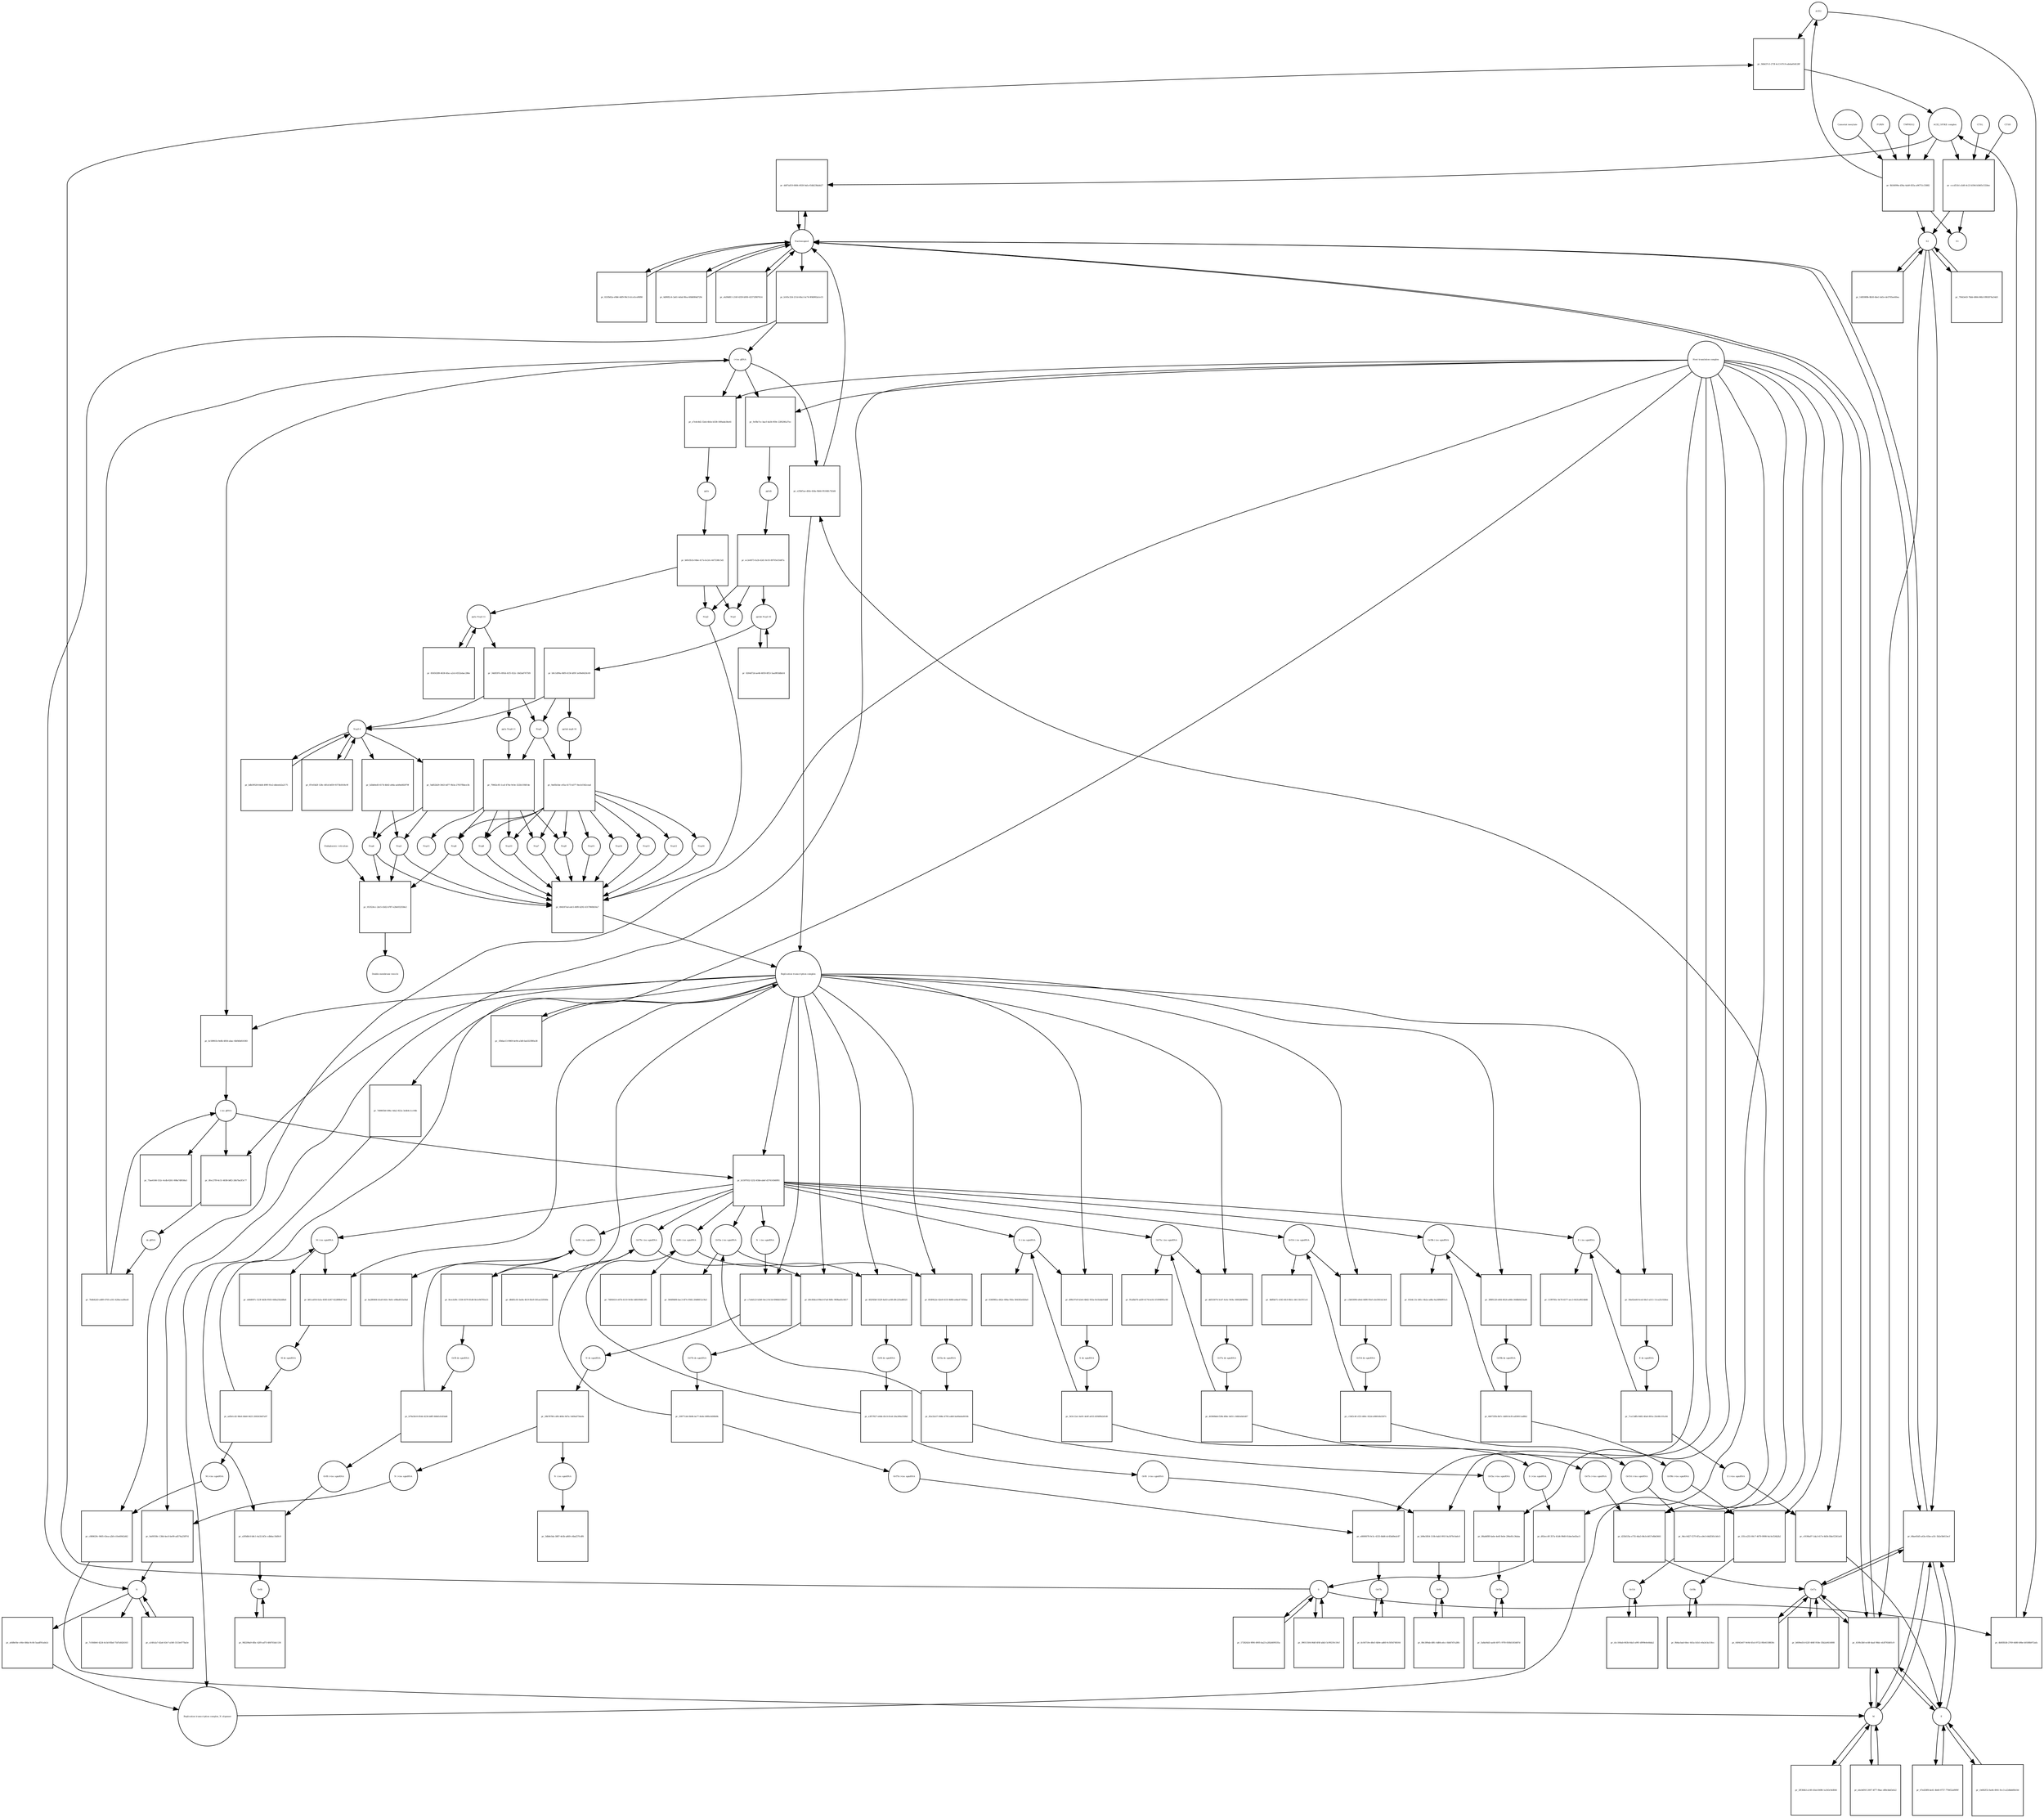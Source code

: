 strict digraph  {
ACE2 [annotation="", bipartite=0, cls=macromolecule, fontsize=4, label=ACE2, shape=circle];
"pr_56b637c5-273f-4c13-87c9-adeba65d128f" [annotation="", bipartite=1, cls=process, fontsize=4, label="pr_56b637c5-273f-4c13-87c9-adeba65d128f", shape=square];
"ACE2_SPIKE complex" [annotation="", bipartite=0, cls=complex, fontsize=4, label="ACE2_SPIKE complex", shape=circle];
S [annotation=urn_miriam_uniprot_P0DTC2, bipartite=0, cls=macromolecule, fontsize=4, label=S, shape=circle];
Nucleocapsid [annotation="urn_miriam_obo.go_GO%3A0019013", bipartite=0, cls=complex, fontsize=4, label=Nucleocapsid, shape=circle];
"pr_dd07a819-6684-4928-9afa-45db238abb27" [annotation="", bipartite=1, cls=process, fontsize=4, label="pr_dd07a819-6684-4928-9afa-45db238abb27", shape=square];
"pr_cccd51b1-a5d0-4c23-b59d-b5d65c5326ec" [annotation="", bipartite=1, cls=process, fontsize=4, label="pr_cccd51b1-a5d0-4c23-b59d-b5d65c5326ec", shape=square];
S2 [annotation=urn_miriam_interpro_IPR002552, bipartite=0, cls=macromolecule, fontsize=4, label=S2, shape=circle];
CTSB [annotation="", bipartite=0, cls=macromolecule, fontsize=4, label=CTSB, shape=circle];
CTSL [annotation="", bipartite=0, cls=macromolecule, fontsize=4, label=CTSL, shape=circle];
S1 [annotation=urn_miriam_interpro_IPR002551, bipartite=0, cls=macromolecule, fontsize=4, label=S1, shape=circle];
"pr_4b85fb3b-2769-4480-b9be-b0188b972afa" [annotation="", bipartite=1, cls=process, fontsize=4, label="pr_4b85fb3b-2769-4480-b9be-b0188b972afa", shape=square];
"pr_419fe3b0-ec68-4aaf-98dc-eb3f765d01c9" [annotation="", bipartite=1, cls=process, fontsize=4, label="pr_419fe3b0-ec68-4aaf-98dc-eb3f765d01c9", shape=square];
E [annotation=urn_miriam_uniprot_P0DTC4, bipartite=0, cls=macromolecule, fontsize=4, label=E, shape=circle];
M [annotation=urn_miriam_uniprot_P0DTC5, bipartite=0, cls=macromolecule, fontsize=4, label=M, shape=circle];
Orf7a [annotation=urn_miriam_uniprot_P0DTC7, bipartite=0, cls=macromolecule, fontsize=4, label=Orf7a, shape=circle];
"pr_b165c324-211d-40a1-bc74-9f46902a1e15" [annotation="", bipartite=1, cls=process, fontsize=4, label="pr_b165c324-211d-40a1-bc74-9f46902a1e15", shape=square];
"(+)ss gRNA" [annotation=urn_miriam_refseq_NC_045512, bipartite=0, cls="nucleic acid feature", fontsize=4, label="(+)ss gRNA", shape=circle];
N [annotation=urn_miriam_uniprot_P0DTC9, bipartite=0, cls="macromolecule multimer", fontsize=4, label=N, shape=circle];
"pr_021fb02a-e9b6-44f9-90c5-b1ce5cef6f80" [annotation="", bipartite=1, cls=process, fontsize=4, label="pr_021fb02a-e9b6-44f9-90c5-b1ce5cef6f80", shape=square];
"pr_6d90f2c4-3a61-4ebd-9fea-60b8084d729c" [annotation="", bipartite=1, cls=process, fontsize=4, label="pr_6d90f2c4-3a61-4ebd-9fea-60b8084d729c", shape=square];
"pr_7cf448e6-4224-4c5d-85bd-75d7afd24163" [annotation="", bipartite=1, cls=process, fontsize=4, label="pr_7cf448e6-4224-4c5d-85bd-75d7afd24163", shape=square];
"pr_a14fe2a7-d2a6-43e7-a540-3133e077ba5e" [annotation="", bipartite=1, cls=process, fontsize=4, label="pr_a14fe2a7-d2a6-43e7-a540-3133e077ba5e", shape=square];
"N (+)ss sgmRNA" [annotation=urn_miriam_ncbigene_43740575, bipartite=0, cls="nucleic acid feature", fontsize=4, label="N (+)ss sgmRNA", shape=circle];
"pr_0a09358c-138d-4ec0-be99-ad574a25f97d" [annotation="", bipartite=1, cls=process, fontsize=4, label="pr_0a09358c-138d-4ec0-be99-ad574a25f97d", shape=square];
"Host translation complex" [annotation="urn_miriam_obo.go_GO%3A0070992", bipartite=0, cls=complex, fontsize=4, label="Host translation complex", shape=circle];
"pr_eb39d811-216f-4359-b950-43371f807614" [annotation="", bipartite=1, cls=process, fontsize=4, label="pr_eb39d811-216f-4359-b950-43371f807614", shape=square];
"pr_8b54099e-d36a-4ab9-835a-a96751c33882" [annotation="", bipartite=1, cls=process, fontsize=4, label="pr_8b54099e-d36a-4ab9-835a-a96751c33882", shape=square];
FURIN [annotation="", bipartite=0, cls=macromolecule, fontsize=4, label=FURIN, shape=circle];
TMPRSS2 [annotation="", bipartite=0, cls=macromolecule, fontsize=4, label=TMPRSS2, shape=circle];
"Camostat mesylate" [annotation="urn_miriam_pubchem.compound_2536", bipartite=0, cls="simple chemical", fontsize=4, label="Camostat mesylate", shape=circle];
"pr_7f443e63-7bbb-4864-86b3-f892874a54d3" [annotation="", bipartite=1, cls=process, fontsize=4, label="pr_7f443e63-7bbb-4864-86b3-f892874a54d3", shape=square];
"Replication transcription complex_N oligomer" [annotation="", bipartite=0, cls=complex, fontsize=4, label="Replication transcription complex_N oligomer", shape=circle];
"pr_e25bf1ae-dfeb-43da-9b64-95166fc7b3d4" [annotation="", bipartite=1, cls=process, fontsize=4, label="pr_e25bf1ae-dfeb-43da-9b64-95166fc7b3d4", shape=square];
"Replication transcription complex" [annotation="", bipartite=0, cls=complex, fontsize=4, label="Replication transcription complex", shape=circle];
"pr_68ae65d5-a43a-41be-a1fc-3b2e5b613ecf" [annotation="", bipartite=1, cls=process, fontsize=4, label="pr_68ae65d5-a43a-41be-a1fc-3b2e5b613ecf", shape=square];
"pr_1485989b-8b50-4be1-bd1e-de5705ee60ea" [annotation="", bipartite=1, cls=process, fontsize=4, label="pr_1485989b-8b50-4be1-bd1e-de5705ee60ea", shape=square];
"pp1a Nsp3-11" [annotation=urn_miriam_uniprot_P0DTC1, bipartite=0, cls=macromolecule, fontsize=4, label="pp1a Nsp3-11", shape=circle];
"pr_34d9397e-895d-41f5-922c-18d3a87675f8" [annotation="", bipartite=1, cls=process, fontsize=4, label="pr_34d9397e-895d-41f5-922c-18d3a87675f8", shape=square];
"pp1a Nsp6-11" [annotation=urn_miriam_uniprot_P0DTC1, bipartite=0, cls=macromolecule, fontsize=4, label="pp1a Nsp6-11", shape=circle];
"Nsp3-4" [annotation="urn_miriam_ncbiprotein_YP_009725299|urn_miriam_ncbiprotein_YP_009725300", bipartite=0, cls=macromolecule, fontsize=4, label="Nsp3-4", shape=circle];
Nsp5 [annotation=urn_miriam_ncbiprotein_YP_009725301, bipartite=0, cls="macromolecule multimer", fontsize=4, label=Nsp5, shape=circle];
"Endoplasmic reticulum" [annotation="urn_miriam_obo.go_GO%3A0005783", bipartite=0, cls=complex, fontsize=4, label="Endoplasmic reticulum", shape=circle];
"pr_053524cc-2dc5-43d2-b787-e28e932558e2" [annotation="", bipartite=1, cls=process, fontsize=4, label="pr_053524cc-2dc5-43d2-b787-e28e932558e2", shape=square];
"Double-membrane vesicle" [annotation="urn_miriam_obo.go_GO%3A0039718", bipartite=0, cls=complex, fontsize=4, label="Double-membrane vesicle", shape=circle];
Nsp4 [annotation=urn_miriam_ncbiprotein_YP_009725300, bipartite=0, cls=macromolecule, fontsize=4, label=Nsp4, shape=circle];
Nsp3 [annotation=urn_miriam_ncbiprotein_YP_009725299, bipartite=0, cls=macromolecule, fontsize=4, label=Nsp3, shape=circle];
Nsp6 [annotation=urn_miriam_ncbiprotein_YP_009725302, bipartite=0, cls=macromolecule, fontsize=4, label=Nsp6, shape=circle];
"pr_85650289-4638-4fac-a2cd-4552ebac286e" [annotation="", bipartite=1, cls=process, fontsize=4, label="pr_85650289-4638-4fac-a2cd-4552ebac286e", shape=square];
"pr_bdb39528-64d4-499f-91e2-ddeeeb2a2175" [annotation="", bipartite=1, cls=process, fontsize=4, label="pr_bdb39528-64d4-499f-91e2-ddeeeb2a2175", shape=square];
"pp1ab Nsp3-16" [annotation=urn_miriam_uniprot_P0DTD1, bipartite=0, cls=macromolecule, fontsize=4, label="pp1ab Nsp3-16", shape=circle];
"pr_0264d72d-ae46-4059-8f53-5aa9f03dbb14" [annotation="", bipartite=1, cls=process, fontsize=4, label="pr_0264d72d-ae46-4059-8f53-5aa9f03dbb14", shape=square];
"pr_b9c1d99a-06f9-4156-bf9f-1e09e8420c49" [annotation="", bipartite=1, cls=process, fontsize=4, label="pr_b9c1d99a-06f9-4156-bf9f-1e09e8420c49", shape=square];
"pp1ab nsp6-16" [annotation=urn_miriam_uniprot_P0DTD1, bipartite=0, cls=macromolecule, fontsize=4, label="pp1ab nsp6-16", shape=circle];
"pr_2ff3fdb3-a149-43ed-8498-1a343c9e8fd4" [annotation="", bipartite=1, cls=process, fontsize=4, label="pr_2ff3fdb3-a149-43ed-8498-1a343c9e8fd4", shape=square];
"pr_47ed28f8-be41-4b40-9757-778452a89f0f" [annotation="", bipartite=1, cls=process, fontsize=4, label="pr_47ed28f8-be41-4b40-9757-778452a89f0f", shape=square];
"pr_99011504-06df-4f4f-abb3-5c99219c19cf" [annotation="", bipartite=1, cls=process, fontsize=4, label="pr_99011504-06df-4f4f-abb3-5c99219c19cf", shape=square];
"pr_ebcb691f-2007-4f77-9bac-d08cbbd3efa2" [annotation="", bipartite=1, cls=process, fontsize=4, label="pr_ebcb691f-2007-4f77-9bac-d08cbbd3efa2", shape=square];
"pr_cb082f32-6a44-4941-9cc3-a22dbdd0b10d" [annotation="", bipartite=1, cls=process, fontsize=4, label="pr_cb082f32-6a44-4941-9cc3-a22dbdd0b10d", shape=square];
"pr_17282424-9f06-4905-ba23-a282d499335a" [annotation="", bipartite=1, cls=process, fontsize=4, label="pr_17282424-9f06-4905-ba23-a282d499335a", shape=square];
"pr_64943e07-9e9d-45cd-9722-f6fe6158830c" [annotation="", bipartite=1, cls=process, fontsize=4, label="pr_64943e07-9e9d-45cd-9722-f6fe6158830c", shape=square];
Orf6 [annotation=urn_miriam_uniprot_P0DTC6, bipartite=0, cls=macromolecule, fontsize=4, label=Orf6, shape=circle];
"pr_88c389ab-d0fc-4d84-a6cc-fdd47d7a28fc" [annotation="", bipartite=1, cls=process, fontsize=4, label="pr_88c389ab-d0fc-4d84-a6cc-fdd47d7a28fc", shape=square];
Orf3a [annotation=urn_miriam_uniprot_P0DTC3, bipartite=0, cls=macromolecule, fontsize=4, label=Orf3a, shape=circle];
"pr_5a8a04d3-aa44-4971-97f0-050b5183d67d" [annotation="", bipartite=1, cls=process, fontsize=4, label="pr_5a8a04d3-aa44-4971-97f0-050b5183d67d", shape=square];
Orf8 [annotation=urn_miriam_uniprot_P0DTC8, bipartite=0, cls=macromolecule, fontsize=4, label=Orf8, shape=circle];
"pr_982206a9-4fbc-42f0-ad75-484703afc136" [annotation="", bipartite=1, cls=process, fontsize=4, label="pr_982206a9-4fbc-42f0-ad75-484703afc136", shape=square];
Orf9b [annotation=urn_miriam_uniprot_P0DTD2, bipartite=0, cls=macromolecule, fontsize=4, label=Orf9b, shape=circle];
"pr_9b6acbad-64ec-441a-b1b1-e0a3e3a118cc" [annotation="", bipartite=1, cls=process, fontsize=4, label="pr_9b6acbad-64ec-441a-b1b1-e0a3e3a118cc", shape=square];
Orf14 [annotation=urn_miriam_uniprot_P0DTD3, bipartite=0, cls=macromolecule, fontsize=4, label=Orf14, shape=circle];
"pr_dcc166ab-663b-44a5-a991-d999e4e44da2" [annotation="", bipartite=1, cls=process, fontsize=4, label="pr_dcc166ab-663b-44a5-a991-d999e4e44da2", shape=square];
Orf7b [annotation=urn_miriam_uniprot_P0DTD8, bipartite=0, cls=macromolecule, fontsize=4, label=Orf7b, shape=circle];
"pr_6c04719e-d6e5-4b9e-ad60-9c5054748164" [annotation="", bipartite=1, cls=process, fontsize=4, label="pr_6c04719e-d6e5-4b9e-ad60-9c5054748164", shape=square];
"pr_b609ed14-623f-466f-918e-35b2a0414008" [annotation="", bipartite=1, cls=process, fontsize=4, label="pr_b609ed14-623f-466f-918e-35b2a0414008", shape=square];
"M (+)ss sgmRNA" [annotation="", bipartite=0, cls="nucleic acid feature", fontsize=4, label="M (+)ss sgmRNA", shape=circle];
"pr_c880629c-9605-43ea-a2bf-e10e4f462d42" [annotation="", bipartite=1, cls=process, fontsize=4, label="pr_c880629c-9605-43ea-a2bf-e10e4f462d42", shape=square];
"E (+)ss sgmRNA" [annotation="", bipartite=0, cls="nucleic acid feature", fontsize=4, label="E (+)ss sgmRNA", shape=circle];
"pr_c9190a97-1da3-417e-8d54-fbbcf2361a01" [annotation="", bipartite=1, cls=process, fontsize=4, label="pr_c9190a97-1da3-417e-8d54-fbbcf2361a01", shape=square];
"S (+)ss sgmRNA" [annotation="", bipartite=0, cls="nucleic acid feature", fontsize=4, label="S (+)ss sgmRNA", shape=circle];
"pr_d92ecc8f-357a-41d4-99d0-01dee5ed3ac5" [annotation="", bipartite=1, cls=process, fontsize=4, label="pr_d92ecc8f-357a-41d4-99d0-01dee5ed3ac5", shape=square];
"Orf7a (+)ss sgmRNA" [annotation="", bipartite=0, cls="nucleic acid feature", fontsize=4, label="Orf7a (+)ss sgmRNA", shape=circle];
"pr_d25b535a-e735-4da3-84cb-b817e8b63661" [annotation="", bipartite=1, cls=process, fontsize=4, label="pr_d25b535a-e735-4da3-84cb-b817e8b63661", shape=square];
"Orf6  (+)ss sgmRNA" [annotation="", bipartite=0, cls="nucleic acid feature", fontsize=4, label="Orf6  (+)ss sgmRNA", shape=circle];
"pr_b96e5854-110b-4ab5-991f-0a3470c0a6c0" [annotation="", bipartite=1, cls=process, fontsize=4, label="pr_b96e5854-110b-4ab5-991f-0a3470c0a6c0", shape=square];
"Orf3a (+)ss sgmRNA" [annotation="", bipartite=0, cls="nucleic acid feature", fontsize=4, label="Orf3a (+)ss sgmRNA", shape=circle];
"pr_88ab6f8f-6a6e-4e4f-9e0e-296e81c36aba" [annotation="", bipartite=1, cls=process, fontsize=4, label="pr_88ab6f8f-6a6e-4e4f-9e0e-296e81c36aba", shape=square];
"Orf8 (+)ss sgmRNA" [annotation="", bipartite=0, cls="nucleic acid feature", fontsize=4, label="Orf8 (+)ss sgmRNA", shape=circle];
"pr_a5f0d8c0-b8c1-4a32-bf3c-cdb6ac18d9c9" [annotation="", bipartite=1, cls=process, fontsize=4, label="pr_a5f0d8c0-b8c1-4a32-bf3c-cdb6ac18d9c9", shape=square];
"Orf9b (+)ss sgmRNA" [annotation="", bipartite=0, cls="nucleic acid feature", fontsize=4, label="Orf9b (+)ss sgmRNA", shape=circle];
"pr_031ce255-00c7-4679-9998-9a14cf24b2b2" [annotation="", bipartite=1, cls=process, fontsize=4, label="pr_031ce255-00c7-4679-9998-9a14cf24b2b2", shape=square];
"Orf14 (+)ss sgmRNA" [annotation="", bipartite=0, cls="nucleic acid feature", fontsize=4, label="Orf14 (+)ss sgmRNA", shape=circle];
"pr_9dcc0d27-f27f-4f1a-a9e5-64d5581cb0c5" [annotation="", bipartite=1, cls=process, fontsize=4, label="pr_9dcc0d27-f27f-4f1a-a9e5-64d5581cb0c5", shape=square];
"Orf7b (+)ss sgmRNA" [annotation="", bipartite=0, cls="nucleic acid feature", fontsize=4, label="Orf7b (+)ss sgmRNA", shape=circle];
"pr_e8000078-9c5c-4333-8dd6-dc45bd9edc87" [annotation="", bipartite=1, cls=process, fontsize=4, label="pr_e8000078-9c5c-4333-8dd6-dc45bd9edc87", shape=square];
"(-)ss gRNA" [annotation=urn_miriam_refseq_NC_045512, bipartite=0, cls="nucleic acid feature", fontsize=4, label="(-)ss gRNA", shape=circle];
"pr_75ae6166-532c-4cdb-8261-008a7df658a5" [annotation="", bipartite=1, cls=process, fontsize=4, label="pr_75ae6166-532c-4cdb-8261-008a7df658a5", shape=square];
"pr_a0d8ef4e-c66e-48da-9c46-5aadf91ade2c" [annotation="", bipartite=1, cls=process, fontsize=4, label="pr_a0d8ef4e-c66e-48da-9c46-5aadf91ade2c", shape=square];
"pr_4c58961b-9e8b-4856-abac-6bf46b818383" [annotation="", bipartite=1, cls=process, fontsize=4, label="pr_4c58961b-9e8b-4856-abac-6bf46b818383", shape=square];
"M (-)ss sgmRNA" [annotation=urn_miriam_ncbigene_43740571, bipartite=0, cls="nucleic acid feature", fontsize=4, label="M (-)ss sgmRNA", shape=circle];
"pr_eb0d047c-523f-4d3b-9503-448a25b2d8a6" [annotation="", bipartite=1, cls=process, fontsize=4, label="pr_eb0d047c-523f-4d3b-9503-448a25b2d8a6", shape=square];
"E (-)ss sgmRNA" [annotation=urn_miriam_ncbigene_43740570, bipartite=0, cls="nucleic acid feature", fontsize=4, label="E (-)ss sgmRNA", shape=circle];
"pr_1199785c-0e78-4577-aec3-6431a9614b66" [annotation="", bipartite=1, cls=process, fontsize=4, label="pr_1199785c-0e78-4577-aec3-6431a9614b66", shape=square];
"S (-)ss sgmRNA" [annotation="", bipartite=0, cls="nucleic acid feature", fontsize=4, label="S (-)ss sgmRNA", shape=circle];
"pr_0349981a-d42e-494a-95fa-564363e820a0" [annotation="", bipartite=1, cls=process, fontsize=4, label="pr_0349981a-d42e-494a-95fa-564363e820a0", shape=square];
"Orf7a (-)ss sgmRNA" [annotation="", bipartite=0, cls="nucleic acid feature", fontsize=4, label="Orf7a (-)ss sgmRNA", shape=circle];
"pr_91afbb76-ad39-4174-bcfd-1f1094905c08" [annotation="", bipartite=1, cls=process, fontsize=4, label="pr_91afbb76-ad39-4174-bcfd-1f1094905c08", shape=square];
"Orf6 (-)ss sgmRNA" [annotation="", bipartite=0, cls="nucleic acid feature", fontsize=4, label="Orf6 (-)ss sgmRNA", shape=circle];
"pr_74f46414-e67b-4110-9c6b-5d8109d413f5" [annotation="", bipartite=1, cls=process, fontsize=4, label="pr_74f46414-e67b-4110-9c6b-5d8109d413f5", shape=square];
"Orf3a (-)ss sgmRNA" [annotation="", bipartite=0, cls="nucleic acid feature", fontsize=4, label="Orf3a (-)ss sgmRNA", shape=circle];
"pr_56489d06-bac3-4f7e-9582-20d66f12c9a3" [annotation="", bipartite=1, cls=process, fontsize=4, label="pr_56489d06-bac3-4f7e-9582-20d66f12c9a3", shape=square];
"Orf8 (-)ss sgmRNA" [annotation="", bipartite=0, cls="nucleic acid feature", fontsize=4, label="Orf8 (-)ss sgmRNA", shape=circle];
"pr_ba286464-b1a8-443c-9a0c-e88ad033a9ad" [annotation="", bipartite=1, cls=process, fontsize=4, label="pr_ba286464-b1a8-443c-9a0c-e88ad033a9ad", shape=square];
"Orf9b (-)ss sgmRNA" [annotation="", bipartite=0, cls="nucleic acid feature", fontsize=4, label="Orf9b (-)ss sgmRNA", shape=circle];
"pr_01b4c13c-b81c-4b2a-ad6a-6a249b0f01e5" [annotation="", bipartite=1, cls=process, fontsize=4, label="pr_01b4c13c-b81c-4b2a-ad6a-6a249b0f01e5", shape=square];
"Orf14 (-)ss sgmRNA" [annotation="", bipartite=0, cls="nucleic acid feature", fontsize=4, label="Orf14 (-)ss sgmRNA", shape=circle];
"pr_4bffbb71-e545-4fc0-8b1c-bfc11b1911c6" [annotation="", bipartite=1, cls=process, fontsize=4, label="pr_4bffbb71-e545-4fc0-8b1c-bfc11b1911c6", shape=square];
"Orf7b (-)ss sgmRNA" [annotation="", bipartite=0, cls="nucleic acid feature", fontsize=4, label="Orf7b (-)ss sgmRNA", shape=circle];
"pr_d8d81c81-ba9a-4fc9-85e9-581ae25f560e" [annotation="", bipartite=1, cls=process, fontsize=4, label="pr_d8d81c81-ba9a-4fc9-85e9-581ae25f560e", shape=square];
"pr_0fec27f9-6c51-4838-b8f2-26b7ba3f3c77" [annotation="", bipartite=1, cls=process, fontsize=4, label="pr_0fec27f9-6c51-4838-b8f2-26b7ba3f3c77", shape=square];
"ds gRNA" [annotation=urn_miriam_refseq_NC_045512, bipartite=0, cls="nucleic acid feature", fontsize=4, label="ds gRNA", shape=circle];
"pr_b61ca054-fa5a-4585-b347-8228f8b473ed" [annotation="", bipartite=1, cls=process, fontsize=4, label="pr_b61ca054-fa5a-4585-b347-8228f8b473ed", shape=square];
"M ds sgmRNA" [annotation="", bipartite=0, cls="nucleic acid feature", fontsize=4, label="M ds sgmRNA", shape=circle];
"pr_56a02ed4-6ced-44c5-a511-11ca25c026ee" [annotation="", bipartite=1, cls=process, fontsize=4, label="pr_56a02ed4-6ced-44c5-a511-11ca25c026ee", shape=square];
"E ds sgmRNA" [annotation="", bipartite=0, cls="nucleic acid feature", fontsize=4, label="E ds sgmRNA", shape=circle];
"pr_d98c97e9-b3e4-4b62-935a-0e1fada05ddf" [annotation="", bipartite=1, cls=process, fontsize=4, label="pr_d98c97e9-b3e4-4b62-935a-0e1fada05ddf", shape=square];
"S ds sgmRNA" [annotation="", bipartite=0, cls="nucleic acid feature", fontsize=4, label="S ds sgmRNA", shape=circle];
"pr_dd555074-5cb7-4c4c-9e9a-16602bf4999e" [annotation="", bipartite=1, cls=process, fontsize=4, label="pr_dd555074-5cb7-4c4c-9e9a-16602bf4999e", shape=square];
"Orf7a ds sgmRNA" [annotation="", bipartite=0, cls="nucleic acid feature", fontsize=4, label="Orf7a ds sgmRNA", shape=circle];
"pr_6f2f45bf-5529-4a03-ac68-d9c235ad8325" [annotation="", bipartite=1, cls=process, fontsize=4, label="pr_6f2f45bf-5529-4a03-ac68-d9c235ad8325", shape=square];
"Orf6 ds sgmRNA" [annotation="", bipartite=0, cls="nucleic acid feature", fontsize=4, label="Orf6 ds sgmRNA", shape=circle];
"pr_8549422e-42e8-4155-8d6b-a44a47185fae" [annotation="", bipartite=1, cls=process, fontsize=4, label="pr_8549422e-42e8-4155-8d6b-a44a47185fae", shape=square];
"Orf3a ds sgmRNA" [annotation="", bipartite=0, cls="nucleic acid feature", fontsize=4, label="Orf3a ds sgmRNA", shape=circle];
"pr_8cecb39c-1558-4570-81d6-8e1e9d785e33" [annotation="", bipartite=1, cls=process, fontsize=4, label="pr_8cecb39c-1558-4570-81d6-8e1e9d785e33", shape=square];
"Orf8 ds sgmRNA" [annotation="", bipartite=0, cls="nucleic acid feature", fontsize=4, label="Orf8 ds sgmRNA", shape=circle];
"pr_3f8f6128-e6fd-4024-a66b-3448b0d33ad6" [annotation="", bipartite=1, cls=process, fontsize=4, label="pr_3f8f6128-e6fd-4024-a66b-3448b0d33ad6", shape=square];
"Orf9b ds sgmRNA" [annotation="", bipartite=0, cls="nucleic acid feature", fontsize=4, label="Orf9b ds sgmRNA", shape=circle];
"pr_c5b93094-e8ed-4490-95ef-a5e5f41dc3e8" [annotation="", bipartite=1, cls=process, fontsize=4, label="pr_c5b93094-e8ed-4490-95ef-a5e5f41dc3e8", shape=square];
"Orf14 ds sgmRNA" [annotation="", bipartite=0, cls="nucleic acid feature", fontsize=4, label="Orf14 ds sgmRNA", shape=circle];
"pr_b9c60dcd-99ed-47a8-9d9c-969bad5c4617" [annotation="", bipartite=1, cls=process, fontsize=4, label="pr_b9c60dcd-99ed-47a8-9d9c-969bad5c4617", shape=square];
"Orf7b ds sgmRNA" [annotation="", bipartite=0, cls="nucleic acid feature", fontsize=4, label="Orf7b ds sgmRNA", shape=circle];
"pr_7b4b42d3-a489-4705-a161-428aceaf8ee8" [annotation="", bipartite=1, cls=process, fontsize=4, label="pr_7b4b42d3-a489-4705-a161-428aceaf8ee8", shape=square];
"pr_ad5b1cd2-98e6-4bb9-9425-2002630d7a97" [annotation="", bipartite=1, cls=process, fontsize=4, label="pr_ad5b1cd2-98e6-4bb9-9425-2002630d7a97", shape=square];
"pr_7ca13dfb-9482-40a0-891a-25e9fe101a94" [annotation="", bipartite=1, cls=process, fontsize=4, label="pr_7ca13dfb-9482-40a0-891a-25e9fe101a94", shape=square];
"pr_563c12a1-4e91-4e0f-a033-45f4f0b2d1d0" [annotation="", bipartite=1, cls=process, fontsize=4, label="pr_563c12a1-4e91-4e0f-a033-45f4f0b2d1d0", shape=square];
"pr_40380b6d-f20b-49bc-b651-c9db5ebfe487" [annotation="", bipartite=1, cls=process, fontsize=4, label="pr_40380b6d-f20b-49bc-b651-c9db5ebfe487", shape=square];
"pr_a3f57827-e64b-45c9-81e6-26a309a5598d" [annotation="", bipartite=1, cls=process, fontsize=4, label="pr_a3f57827-e64b-45c9-81e6-26a309a5598d", shape=square];
"pr_82a32a57-008e-4795-a460-ba90a6a0016b" [annotation="", bipartite=1, cls=process, fontsize=4, label="pr_82a32a57-008e-4795-a460-ba90a6a0016b", shape=square];
"pr_b79a5b10-8544-4230-b8ff-068d1d1d54d6" [annotation="", bipartite=1, cls=process, fontsize=4, label="pr_b79a5b10-8544-4230-b8ff-068d1d1d54d6", shape=square];
"pr_66073f3b-8b7c-4489-8cf0-ad59911ad8b2" [annotation="", bipartite=1, cls=process, fontsize=4, label="pr_66073f3b-8b7c-4489-8cf0-ad59911ad8b2", shape=square];
"pr_c1bf2c4f-cf23-480c-922d-e98016b3307c" [annotation="", bipartite=1, cls=process, fontsize=4, label="pr_c1bf2c4f-cf23-480c-922d-e98016b3307c", shape=square];
"pr_20977cb0-0b9b-4a77-8e8e-69f8c6490b9b" [annotation="", bipartite=1, cls=process, fontsize=4, label="pr_20977cb0-0b9b-4a77-8e8e-69f8c6490b9b", shape=square];
"N  (-)ss sgmRNA" [annotation=urn_miriam_ncbigene_43740575, bipartite=0, cls="nucleic acid feature", fontsize=4, label="N  (-)ss sgmRNA", shape=circle];
"pr_c7a4d123-b3b0-4ec2-8c5d-6946b5180e97" [annotation="", bipartite=1, cls=process, fontsize=4, label="pr_c7a4d123-b3b0-4ec2-8c5d-6946b5180e97", shape=square];
"N ds sgmRNA" [annotation="", bipartite=0, cls="nucleic acid feature", fontsize=4, label="N ds sgmRNA", shape=circle];
"pr_28b78780-cdf4-469e-9d7a-1469ed756a9a" [annotation="", bipartite=1, cls=process, fontsize=4, label="pr_28b78780-cdf4-469e-9d7a-1469ed756a9a", shape=square];
"N (-)ss sgmRNA" [annotation="", bipartite=0, cls="nucleic acid feature", fontsize=4, label="N (-)ss sgmRNA", shape=circle];
pp1ab [annotation=urn_miriam_uniprot_P0DTD1, bipartite=0, cls=macromolecule, fontsize=4, label=pp1ab, shape=circle];
"pr_ec2e6873-fa2b-42d1-8c03-89705e55d67a" [annotation="", bipartite=1, cls=process, fontsize=4, label="pr_ec2e6873-fa2b-42d1-8c03-89705e55d67a", shape=square];
Nsp2 [annotation=urn_miriam_ncbiprotein_YP_009725298, bipartite=0, cls=macromolecule, fontsize=4, label=Nsp2, shape=circle];
Nsp1 [annotation=urn_miriam_ncbiprotein_YP_009725297, bipartite=0, cls=macromolecule, fontsize=4, label=Nsp1, shape=circle];
pp1a [annotation=urn_miriam_uniprot_P0DTC1, bipartite=0, cls=macromolecule, fontsize=4, label=pp1a, shape=circle];
"pr_b69cfb1b-04be-417a-bc2d-c447538fc5d1" [annotation="", bipartite=1, cls=process, fontsize=4, label="pr_b69cfb1b-04be-417a-bc2d-c447538fc5d1", shape=square];
"pr_87e03d2f-128c-481d-b659-9373b5018c9f" [annotation="", bipartite=1, cls=process, fontsize=4, label="pr_87e03d2f-128c-481d-b659-9373b5018c9f", shape=square];
"pr_b2bb0ed5-617d-4b02-a9da-aeb9a682879f" [annotation="", bipartite=1, cls=process, fontsize=4, label="pr_b2bb0ed5-617d-4b02-a9da-aeb9a682879f", shape=square];
"pr_5dd52b29-3643-4d77-9b3a-27837fbbce3b" [annotation="", bipartite=1, cls=process, fontsize=4, label="pr_5dd52b29-3643-4d77-9b3a-27837fbbce3b", shape=square];
"pr_70662c85-1caf-474e-9c0e-322b11f4814e" [annotation="", bipartite=1, cls=process, fontsize=4, label="pr_70662c85-1caf-474e-9c0e-322b11f4814e", shape=square];
Nsp7 [annotation=urn_miriam_ncbiprotein_YP_009725303, bipartite=0, cls=macromolecule, fontsize=4, label=Nsp7, shape=circle];
Nsp8 [annotation=urn_miriam_ncbiprotein_YP_009725304, bipartite=0, cls=macromolecule, fontsize=4, label=Nsp8, shape=circle];
Nsp9 [annotation=urn_miriam_ncbiprotein_YP_009725305, bipartite=0, cls=macromolecule, fontsize=4, label=Nsp9, shape=circle];
Nsp10 [annotation=urn_miriam_ncbiprotein_YP_009725306, bipartite=0, cls=macromolecule, fontsize=4, label=Nsp10, shape=circle];
Nsp11 [annotation=urn_miriam_ncbiprotein_YP_009725312, bipartite=0, cls=macromolecule, fontsize=4, label=Nsp11, shape=circle];
"pr_9a65b1be-c65a-4173-b377-8ecb1562cead" [annotation="", bipartite=1, cls=process, fontsize=4, label="pr_9a65b1be-c65a-4173-b377-8ecb1562cead", shape=square];
Nsp13 [annotation=urn_miriam_ncbiprotein_YP_009725308, bipartite=0, cls=macromolecule, fontsize=4, label=Nsp13, shape=circle];
Nsp12 [annotation=urn_miriam_ncbiprotein_YP_009725307, bipartite=0, cls=macromolecule, fontsize=4, label=Nsp12, shape=circle];
Nsp16 [annotation=urn_miriam_ncbiprotein_YP_009725311, bipartite=0, cls=macromolecule, fontsize=4, label=Nsp16, shape=circle];
Nsp15 [annotation=urn_miriam_ncbiprotein_YP_009725310, bipartite=0, cls=macromolecule, fontsize=4, label=Nsp15, shape=circle];
Nsp14 [annotation=urn_miriam_ncbiprotein_YP_009725309, bipartite=0, cls=macromolecule, fontsize=4, label=Nsp14, shape=circle];
"pr_49d187ad-a4c5-40f0-b292-4317860b50a7" [annotation="", bipartite=1, cls=process, fontsize=4, label="pr_49d187ad-a4c5-40f0-b292-4317860b50a7", shape=square];
"pr_e7e4c8d2-32eb-4b5e-b538-18f4abe36e41" [annotation="", bipartite=1, cls=process, fontsize=4, label="pr_e7e4c8d2-32eb-4b5e-b538-18f4abe36e41", shape=square];
"pr_9cf8e7cc-bacf-4a56-959c-22f629fa37ec" [annotation="", bipartite=1, cls=process, fontsize=4, label="pr_9cf8e7cc-bacf-4a56-959c-22f629fa37ec", shape=square];
"pr_3db8e5da-5887-4e5b-a869-c4baf27fcdf6" [annotation="", bipartite=1, cls=process, fontsize=4, label="pr_3db8e5da-5887-4e5b-a869-c4baf27fcdf6", shape=square];
"pr_1fb6ae13-9069-4e94-a3d0-ba4323f80a38" [annotation="", bipartite=1, cls=process, fontsize=4, label="pr_1fb6ae13-9069-4e94-a3d0-ba4323f80a38", shape=square];
"pr_7d0865b0-69bc-4da2-822a-3a4b4c1cc64b" [annotation="", bipartite=1, cls=process, fontsize=4, label="pr_7d0865b0-69bc-4da2-822a-3a4b4c1cc64b", shape=square];
"pr_b1597932-5232-45bb-abef-d37414540f01" [annotation="", bipartite=1, cls=process, fontsize=4, label="pr_b1597932-5232-45bb-abef-d37414540f01", shape=square];
ACE2 -> "pr_56b637c5-273f-4c13-87c9-adeba65d128f"  [annotation="", interaction_type=consumption];
ACE2 -> "pr_4b85fb3b-2769-4480-b9be-b0188b972afa"  [annotation="", interaction_type=consumption];
"pr_56b637c5-273f-4c13-87c9-adeba65d128f" -> "ACE2_SPIKE complex"  [annotation="", interaction_type=production];
"ACE2_SPIKE complex" -> "pr_dd07a819-6684-4928-9afa-45db238abb27"  [annotation="urn_miriam_pubmed_32142651|urn_miriam_pubmed_32094589|urn_miriam_taxonomy_2697049", interaction_type=stimulation];
"ACE2_SPIKE complex" -> "pr_cccd51b1-a5d0-4c23-b59d-b5d65c5326ec"  [annotation="", interaction_type=consumption];
"ACE2_SPIKE complex" -> "pr_8b54099e-d36a-4ab9-835a-a96751c33882"  [annotation="", interaction_type=consumption];
S -> "pr_56b637c5-273f-4c13-87c9-adeba65d128f"  [annotation="", interaction_type=consumption];
S -> "pr_4b85fb3b-2769-4480-b9be-b0188b972afa"  [annotation="", interaction_type=consumption];
S -> "pr_99011504-06df-4f4f-abb3-5c99219c19cf"  [annotation="", interaction_type=consumption];
S -> "pr_17282424-9f06-4905-ba23-a282d499335a"  [annotation="", interaction_type=consumption];
Nucleocapsid -> "pr_dd07a819-6684-4928-9afa-45db238abb27"  [annotation="", interaction_type=consumption];
Nucleocapsid -> "pr_419fe3b0-ec68-4aaf-98dc-eb3f765d01c9"  [annotation="", interaction_type=consumption];
Nucleocapsid -> "pr_b165c324-211d-40a1-bc74-9f46902a1e15"  [annotation="", interaction_type=consumption];
Nucleocapsid -> "pr_021fb02a-e9b6-44f9-90c5-b1ce5cef6f80"  [annotation="", interaction_type=consumption];
Nucleocapsid -> "pr_6d90f2c4-3a61-4ebd-9fea-60b8084d729c"  [annotation="", interaction_type=consumption];
Nucleocapsid -> "pr_eb39d811-216f-4359-b950-43371f807614"  [annotation="", interaction_type=consumption];
Nucleocapsid -> "pr_68ae65d5-a43a-41be-a1fc-3b2e5b613ecf"  [annotation="", interaction_type=consumption];
"pr_dd07a819-6684-4928-9afa-45db238abb27" -> Nucleocapsid  [annotation="", interaction_type=production];
"pr_cccd51b1-a5d0-4c23-b59d-b5d65c5326ec" -> S2  [annotation="", interaction_type=production];
"pr_cccd51b1-a5d0-4c23-b59d-b5d65c5326ec" -> S1  [annotation="", interaction_type=production];
S2 -> "pr_419fe3b0-ec68-4aaf-98dc-eb3f765d01c9"  [annotation="urn_miriam_pubmed_32142651|urn_miriam_pubmed_32094589|urn_miriam_pubmed_32047258|urn_miriam_taxonomy_2697049", interaction_type=stimulation];
S2 -> "pr_7f443e63-7bbb-4864-86b3-f892874a54d3"  [annotation="", interaction_type=consumption];
S2 -> "pr_68ae65d5-a43a-41be-a1fc-3b2e5b613ecf"  [annotation="urn_miriam_pubmed_32142651|urn_miriam_pubmed_32047258|urn_miriam_taxonomy_2697049", interaction_type=stimulation];
S2 -> "pr_1485989b-8b50-4be1-bd1e-de5705ee60ea"  [annotation="", interaction_type=consumption];
CTSB -> "pr_cccd51b1-a5d0-4c23-b59d-b5d65c5326ec"  [annotation="urn_miriam_pubmed_32142651|urn_miriam_taxonomy_2697049", interaction_type=catalysis];
CTSL -> "pr_cccd51b1-a5d0-4c23-b59d-b5d65c5326ec"  [annotation="urn_miriam_pubmed_32142651|urn_miriam_taxonomy_2697049", interaction_type=catalysis];
"pr_4b85fb3b-2769-4480-b9be-b0188b972afa" -> "ACE2_SPIKE complex"  [annotation="", interaction_type=production];
"pr_419fe3b0-ec68-4aaf-98dc-eb3f765d01c9" -> Nucleocapsid  [annotation="", interaction_type=production];
"pr_419fe3b0-ec68-4aaf-98dc-eb3f765d01c9" -> E  [annotation="", interaction_type=production];
"pr_419fe3b0-ec68-4aaf-98dc-eb3f765d01c9" -> M  [annotation="", interaction_type=production];
"pr_419fe3b0-ec68-4aaf-98dc-eb3f765d01c9" -> Orf7a  [annotation="", interaction_type=production];
E -> "pr_419fe3b0-ec68-4aaf-98dc-eb3f765d01c9"  [annotation="", interaction_type=consumption];
E -> "pr_68ae65d5-a43a-41be-a1fc-3b2e5b613ecf"  [annotation="", interaction_type=consumption];
E -> "pr_47ed28f8-be41-4b40-9757-778452a89f0f"  [annotation="", interaction_type=consumption];
E -> "pr_cb082f32-6a44-4941-9cc3-a22dbdd0b10d"  [annotation="", interaction_type=consumption];
M -> "pr_419fe3b0-ec68-4aaf-98dc-eb3f765d01c9"  [annotation="", interaction_type=consumption];
M -> "pr_68ae65d5-a43a-41be-a1fc-3b2e5b613ecf"  [annotation="", interaction_type=consumption];
M -> "pr_2ff3fdb3-a149-43ed-8498-1a343c9e8fd4"  [annotation="", interaction_type=consumption];
M -> "pr_ebcb691f-2007-4f77-9bac-d08cbbd3efa2"  [annotation="", interaction_type=consumption];
Orf7a -> "pr_419fe3b0-ec68-4aaf-98dc-eb3f765d01c9"  [annotation="", interaction_type=consumption];
Orf7a -> "pr_68ae65d5-a43a-41be-a1fc-3b2e5b613ecf"  [annotation="", interaction_type=consumption];
Orf7a -> "pr_64943e07-9e9d-45cd-9722-f6fe6158830c"  [annotation="", interaction_type=consumption];
Orf7a -> "pr_b609ed14-623f-466f-918e-35b2a0414008"  [annotation="", interaction_type=consumption];
"pr_b165c324-211d-40a1-bc74-9f46902a1e15" -> "(+)ss gRNA"  [annotation="", interaction_type=production];
"pr_b165c324-211d-40a1-bc74-9f46902a1e15" -> N  [annotation="", interaction_type=production];
"(+)ss gRNA" -> "pr_e25bf1ae-dfeb-43da-9b64-95166fc7b3d4"  [annotation="", interaction_type=consumption];
"(+)ss gRNA" -> "pr_4c58961b-9e8b-4856-abac-6bf46b818383"  [annotation="", interaction_type=consumption];
"(+)ss gRNA" -> "pr_e7e4c8d2-32eb-4b5e-b538-18f4abe36e41"  [annotation="", interaction_type=consumption];
"(+)ss gRNA" -> "pr_9cf8e7cc-bacf-4a56-959c-22f629fa37ec"  [annotation="", interaction_type=consumption];
N -> "pr_7cf448e6-4224-4c5d-85bd-75d7afd24163"  [annotation="", interaction_type=consumption];
N -> "pr_a14fe2a7-d2a6-43e7-a540-3133e077ba5e"  [annotation="", interaction_type=consumption];
N -> "pr_a0d8ef4e-c66e-48da-9c46-5aadf91ade2c"  [annotation="", interaction_type=consumption];
"pr_021fb02a-e9b6-44f9-90c5-b1ce5cef6f80" -> Nucleocapsid  [annotation="", interaction_type=production];
"pr_6d90f2c4-3a61-4ebd-9fea-60b8084d729c" -> Nucleocapsid  [annotation="", interaction_type=production];
"pr_a14fe2a7-d2a6-43e7-a540-3133e077ba5e" -> N  [annotation="", interaction_type=production];
"N (+)ss sgmRNA" -> "pr_0a09358c-138d-4ec0-be99-ad574a25f97d"  [annotation="", interaction_type=consumption];
"pr_0a09358c-138d-4ec0-be99-ad574a25f97d" -> N  [annotation="", interaction_type=production];
"Host translation complex" -> "pr_0a09358c-138d-4ec0-be99-ad574a25f97d"  [annotation="", interaction_type="necessary stimulation"];
"Host translation complex" -> "pr_c880629c-9605-43ea-a2bf-e10e4f462d42"  [annotation="urn_miriam_pubmed_31226023|urn_miriam_pubmed_27712623", interaction_type="necessary stimulation"];
"Host translation complex" -> "pr_c9190a97-1da3-417e-8d54-fbbcf2361a01"  [annotation="urn_miriam_pubmed_31226023|urn_miriam_pubmed_27712623", interaction_type="necessary stimulation"];
"Host translation complex" -> "pr_d92ecc8f-357a-41d4-99d0-01dee5ed3ac5"  [annotation="urn_miriam_pubmed_31226023|urn_miriam_pubmed_27712623", interaction_type="necessary stimulation"];
"Host translation complex" -> "pr_d25b535a-e735-4da3-84cb-b817e8b63661"  [annotation="urn_miriam_pubmed_31226023|urn_miriam_pubmed_27712623", interaction_type="necessary stimulation"];
"Host translation complex" -> "pr_b96e5854-110b-4ab5-991f-0a3470c0a6c0"  [annotation="urn_miriam_pubmed_31226023|urn_miriam_pubmed_27712623", interaction_type="necessary stimulation"];
"Host translation complex" -> "pr_88ab6f8f-6a6e-4e4f-9e0e-296e81c36aba"  [annotation="urn_miriam_pubmed_31226023|urn_miriam_pubmed_27712623", interaction_type="necessary stimulation"];
"Host translation complex" -> "pr_a5f0d8c0-b8c1-4a32-bf3c-cdb6ac18d9c9"  [annotation="urn_miriam_pubmed_31226023|urn_miriam_pubmed_27712623", interaction_type="necessary stimulation"];
"Host translation complex" -> "pr_031ce255-00c7-4679-9998-9a14cf24b2b2"  [annotation="urn_miriam_pubmed_31226023|urn_miriam_pubmed_27712623", interaction_type="necessary stimulation"];
"Host translation complex" -> "pr_9dcc0d27-f27f-4f1a-a9e5-64d5581cb0c5"  [annotation="urn_miriam_pubmed_31226023|urn_miriam_pubmed_27712623", interaction_type="necessary stimulation"];
"Host translation complex" -> "pr_e8000078-9c5c-4333-8dd6-dc45bd9edc87"  [annotation="urn_miriam_pubmed_31226023|urn_miriam_pubmed_27712623", interaction_type="necessary stimulation"];
"Host translation complex" -> "pr_e7e4c8d2-32eb-4b5e-b538-18f4abe36e41"  [annotation="urn_miriam_pubmed_31226023|urn_miriam_pubmed_27712623", interaction_type="necessary stimulation"];
"Host translation complex" -> "pr_9cf8e7cc-bacf-4a56-959c-22f629fa37ec"  [annotation="urn_miriam_pubmed_31226023|urn_miriam_pubmed_27712623", interaction_type="necessary stimulation"];
"pr_eb39d811-216f-4359-b950-43371f807614" -> Nucleocapsid  [annotation="", interaction_type=production];
"pr_8b54099e-d36a-4ab9-835a-a96751c33882" -> S2  [annotation="", interaction_type=production];
"pr_8b54099e-d36a-4ab9-835a-a96751c33882" -> ACE2  [annotation="", interaction_type=production];
"pr_8b54099e-d36a-4ab9-835a-a96751c33882" -> S1  [annotation="", interaction_type=production];
FURIN -> "pr_8b54099e-d36a-4ab9-835a-a96751c33882"  [annotation="urn_miriam_pubmed_32142651|urn_miriam_pubmed_32362314|urn_miriam_taxonomy_2697049", interaction_type=catalysis];
TMPRSS2 -> "pr_8b54099e-d36a-4ab9-835a-a96751c33882"  [annotation="urn_miriam_pubmed_32142651|urn_miriam_pubmed_32362314|urn_miriam_taxonomy_2697049", interaction_type=catalysis];
"Camostat mesylate" -> "pr_8b54099e-d36a-4ab9-835a-a96751c33882"  [annotation="urn_miriam_pubmed_32142651|urn_miriam_pubmed_32362314|urn_miriam_taxonomy_2697049", interaction_type=inhibition];
"pr_7f443e63-7bbb-4864-86b3-f892874a54d3" -> S2  [annotation="", interaction_type=production];
"Replication transcription complex_N oligomer" -> "pr_e25bf1ae-dfeb-43da-9b64-95166fc7b3d4"  [annotation="", interaction_type=consumption];
"pr_e25bf1ae-dfeb-43da-9b64-95166fc7b3d4" -> Nucleocapsid  [annotation="", interaction_type=production];
"pr_e25bf1ae-dfeb-43da-9b64-95166fc7b3d4" -> "Replication transcription complex"  [annotation="", interaction_type=production];
"Replication transcription complex" -> "pr_4c58961b-9e8b-4856-abac-6bf46b818383"  [annotation="urn_miriam_pubmed_22438542|urn_miriam_taxonomy_11142", interaction_type="necessary stimulation"];
"Replication transcription complex" -> "pr_0fec27f9-6c51-4838-b8f2-26b7ba3f3c77"  [annotation="urn_miriam_pubmed_22438542|urn_miriam_taxonomy_11142", interaction_type="necessary stimulation"];
"Replication transcription complex" -> "pr_b61ca054-fa5a-4585-b347-8228f8b473ed"  [annotation="urn_miriam_pubmed_22438542|urn_miriam_taxonomy_11142", interaction_type="necessary stimulation"];
"Replication transcription complex" -> "pr_56a02ed4-6ced-44c5-a511-11ca25c026ee"  [annotation="urn_miriam_pubmed_22438542|urn_miriam_pubmed_11142", interaction_type="necessary stimulation"];
"Replication transcription complex" -> "pr_d98c97e9-b3e4-4b62-935a-0e1fada05ddf"  [annotation="urn_miriam_pubmed_22438542|urn_miriam_pubmed_11142", interaction_type="necessary stimulation"];
"Replication transcription complex" -> "pr_dd555074-5cb7-4c4c-9e9a-16602bf4999e"  [annotation="urn_miriam_pubmed_22438542|urn_miriam_taxonomy_11142", interaction_type="necessary stimulation"];
"Replication transcription complex" -> "pr_6f2f45bf-5529-4a03-ac68-d9c235ad8325"  [annotation="urn_miriam_pubmed_22438542|urn_miriam_taxonomy_11142", interaction_type="necessary stimulation"];
"Replication transcription complex" -> "pr_8549422e-42e8-4155-8d6b-a44a47185fae"  [annotation="urn_miriam_pubmed_22438542|urn_miriam_taxonomy_11142", interaction_type="necessary stimulation"];
"Replication transcription complex" -> "pr_8cecb39c-1558-4570-81d6-8e1e9d785e33"  [annotation="urn_miriam_pubmed_22438542|urn_miriam_taxonomy_11142", interaction_type="necessary stimulation"];
"Replication transcription complex" -> "pr_3f8f6128-e6fd-4024-a66b-3448b0d33ad6"  [annotation="urn_miriam_pubmed_22438542|urn_miriam_taxonomy_11142", interaction_type="necessary stimulation"];
"Replication transcription complex" -> "pr_c5b93094-e8ed-4490-95ef-a5e5f41dc3e8"  [annotation="urn_miriam_pubmed_22438542|urn_miriam_taxonomy_11142", interaction_type="necessary stimulation"];
"Replication transcription complex" -> "pr_b9c60dcd-99ed-47a8-9d9c-969bad5c4617"  [annotation="urn_miriam_pubmed_22438542|urn_miriam_taxonomy_11142", interaction_type="necessary stimulation"];
"Replication transcription complex" -> "pr_c7a4d123-b3b0-4ec2-8c5d-6946b5180e97"  [annotation="urn_miriam_pubmed_22438542|urn_miriam_taxonomy_11142", interaction_type="necessary stimulation"];
"Replication transcription complex" -> "pr_1fb6ae13-9069-4e94-a3d0-ba4323f80a38"  [annotation="", interaction_type=consumption];
"Replication transcription complex" -> "pr_7d0865b0-69bc-4da2-822a-3a4b4c1cc64b"  [annotation="", interaction_type=consumption];
"Replication transcription complex" -> "pr_b1597932-5232-45bb-abef-d37414540f01"  [annotation="urn_miriam_pubmed_8830530|urn_miriam_taxonomy_1138", interaction_type="necessary stimulation"];
"pr_68ae65d5-a43a-41be-a1fc-3b2e5b613ecf" -> Nucleocapsid  [annotation="", interaction_type=production];
"pr_68ae65d5-a43a-41be-a1fc-3b2e5b613ecf" -> Orf7a  [annotation="", interaction_type=production];
"pr_68ae65d5-a43a-41be-a1fc-3b2e5b613ecf" -> E  [annotation="", interaction_type=production];
"pr_68ae65d5-a43a-41be-a1fc-3b2e5b613ecf" -> M  [annotation="", interaction_type=production];
"pr_1485989b-8b50-4be1-bd1e-de5705ee60ea" -> S2  [annotation="", interaction_type=production];
"pp1a Nsp3-11" -> "pr_34d9397e-895d-41f5-922c-18d3a87675f8"  [annotation="urn_miriam_pubmed_21203998|urn_miriam_taxonomy_228407|urn_miriam_pubmed_15564471|urn_miriam_taxonomy_228330", interaction_type=catalysis];
"pp1a Nsp3-11" -> "pr_85650289-4638-4fac-a2cd-4552ebac286e"  [annotation="", interaction_type=consumption];
"pr_34d9397e-895d-41f5-922c-18d3a87675f8" -> "pp1a Nsp6-11"  [annotation="", interaction_type=production];
"pr_34d9397e-895d-41f5-922c-18d3a87675f8" -> "Nsp3-4"  [annotation="", interaction_type=production];
"pr_34d9397e-895d-41f5-922c-18d3a87675f8" -> Nsp5  [annotation="", interaction_type=production];
"pp1a Nsp6-11" -> "pr_70662c85-1caf-474e-9c0e-322b11f4814e"  [annotation="", interaction_type=consumption];
"Nsp3-4" -> "pr_bdb39528-64d4-499f-91e2-ddeeeb2a2175"  [annotation="", interaction_type=consumption];
"Nsp3-4" -> "pr_87e03d2f-128c-481d-b659-9373b5018c9f"  [annotation="", interaction_type=consumption];
"Nsp3-4" -> "pr_b2bb0ed5-617d-4b02-a9da-aeb9a682879f"  [annotation="urn_miriam_pubmed_15564471|urn_miriam_taxonomy_228330", interaction_type=catalysis];
"Nsp3-4" -> "pr_5dd52b29-3643-4d77-9b3a-27837fbbce3b"  [annotation="urn_miriam_pubmed_15564471|urn_miriam_taxonomy_228330", interaction_type=catalysis];
Nsp5 -> "pr_70662c85-1caf-474e-9c0e-322b11f4814e"  [annotation="urn_miriam_pubmed_11907209|urn_miriam_taxonomy_11142", interaction_type=catalysis];
Nsp5 -> "pr_9a65b1be-c65a-4173-b377-8ecb1562cead"  [annotation="urn_miriam_pubmed_11907209|urn_miriam_taxonomy_11142", interaction_type=catalysis];
"Endoplasmic reticulum" -> "pr_053524cc-2dc5-43d2-b787-e28e932558e2"  [annotation="", interaction_type=consumption];
"pr_053524cc-2dc5-43d2-b787-e28e932558e2" -> "Double-membrane vesicle"  [annotation="", interaction_type=production];
Nsp4 -> "pr_053524cc-2dc5-43d2-b787-e28e932558e2"  [annotation="urn_miriam_pubmed_23943763|urn_miriam_taxonomy_227984", interaction_type=modulation];
Nsp4 -> "pr_49d187ad-a4c5-40f0-b292-4317860b50a7"  [annotation="", interaction_type=consumption];
Nsp3 -> "pr_053524cc-2dc5-43d2-b787-e28e932558e2"  [annotation="urn_miriam_pubmed_23943763|urn_miriam_taxonomy_227984", interaction_type=modulation];
Nsp3 -> "pr_49d187ad-a4c5-40f0-b292-4317860b50a7"  [annotation="", interaction_type=consumption];
Nsp6 -> "pr_053524cc-2dc5-43d2-b787-e28e932558e2"  [annotation="urn_miriam_pubmed_23943763|urn_miriam_taxonomy_227984", interaction_type=modulation];
Nsp6 -> "pr_49d187ad-a4c5-40f0-b292-4317860b50a7"  [annotation="", interaction_type=consumption];
"pr_85650289-4638-4fac-a2cd-4552ebac286e" -> "pp1a Nsp3-11"  [annotation="", interaction_type=production];
"pr_bdb39528-64d4-499f-91e2-ddeeeb2a2175" -> "Nsp3-4"  [annotation="", interaction_type=production];
"pp1ab Nsp3-16" -> "pr_0264d72d-ae46-4059-8f53-5aa9f03dbb14"  [annotation="", interaction_type=consumption];
"pp1ab Nsp3-16" -> "pr_b9c1d99a-06f9-4156-bf9f-1e09e8420c49"  [annotation="urn_miriam_pubmed_21203998|urn_miriam_taxonomy_228407|urn_miriam_pubmed_15564471|urn_miriam_taxonomy_228330", interaction_type=catalysis];
"pr_0264d72d-ae46-4059-8f53-5aa9f03dbb14" -> "pp1ab Nsp3-16"  [annotation="", interaction_type=production];
"pr_b9c1d99a-06f9-4156-bf9f-1e09e8420c49" -> "pp1ab nsp6-16"  [annotation="", interaction_type=production];
"pr_b9c1d99a-06f9-4156-bf9f-1e09e8420c49" -> Nsp5  [annotation="", interaction_type=production];
"pr_b9c1d99a-06f9-4156-bf9f-1e09e8420c49" -> "Nsp3-4"  [annotation="", interaction_type=production];
"pp1ab nsp6-16" -> "pr_9a65b1be-c65a-4173-b377-8ecb1562cead"  [annotation="", interaction_type=consumption];
"pr_2ff3fdb3-a149-43ed-8498-1a343c9e8fd4" -> M  [annotation="", interaction_type=production];
"pr_47ed28f8-be41-4b40-9757-778452a89f0f" -> E  [annotation="", interaction_type=production];
"pr_99011504-06df-4f4f-abb3-5c99219c19cf" -> S  [annotation="", interaction_type=production];
"pr_ebcb691f-2007-4f77-9bac-d08cbbd3efa2" -> M  [annotation="", interaction_type=production];
"pr_cb082f32-6a44-4941-9cc3-a22dbdd0b10d" -> E  [annotation="", interaction_type=production];
"pr_17282424-9f06-4905-ba23-a282d499335a" -> S  [annotation="", interaction_type=production];
"pr_64943e07-9e9d-45cd-9722-f6fe6158830c" -> Orf7a  [annotation="", interaction_type=production];
Orf6 -> "pr_88c389ab-d0fc-4d84-a6cc-fdd47d7a28fc"  [annotation="", interaction_type=consumption];
"pr_88c389ab-d0fc-4d84-a6cc-fdd47d7a28fc" -> Orf6  [annotation="", interaction_type=production];
Orf3a -> "pr_5a8a04d3-aa44-4971-97f0-050b5183d67d"  [annotation="", interaction_type=consumption];
"pr_5a8a04d3-aa44-4971-97f0-050b5183d67d" -> Orf3a  [annotation="", interaction_type=production];
Orf8 -> "pr_982206a9-4fbc-42f0-ad75-484703afc136"  [annotation="", interaction_type=consumption];
"pr_982206a9-4fbc-42f0-ad75-484703afc136" -> Orf8  [annotation="", interaction_type=production];
Orf9b -> "pr_9b6acbad-64ec-441a-b1b1-e0a3e3a118cc"  [annotation="", interaction_type=consumption];
"pr_9b6acbad-64ec-441a-b1b1-e0a3e3a118cc" -> Orf9b  [annotation="", interaction_type=production];
Orf14 -> "pr_dcc166ab-663b-44a5-a991-d999e4e44da2"  [annotation="", interaction_type=consumption];
"pr_dcc166ab-663b-44a5-a991-d999e4e44da2" -> Orf14  [annotation="", interaction_type=production];
Orf7b -> "pr_6c04719e-d6e5-4b9e-ad60-9c5054748164"  [annotation="", interaction_type=consumption];
"pr_6c04719e-d6e5-4b9e-ad60-9c5054748164" -> Orf7b  [annotation="", interaction_type=production];
"pr_b609ed14-623f-466f-918e-35b2a0414008" -> Orf7a  [annotation="", interaction_type=production];
"M (+)ss sgmRNA" -> "pr_c880629c-9605-43ea-a2bf-e10e4f462d42"  [annotation="", interaction_type=consumption];
"pr_c880629c-9605-43ea-a2bf-e10e4f462d42" -> M  [annotation="", interaction_type=production];
"E (+)ss sgmRNA" -> "pr_c9190a97-1da3-417e-8d54-fbbcf2361a01"  [annotation="", interaction_type=consumption];
"pr_c9190a97-1da3-417e-8d54-fbbcf2361a01" -> E  [annotation="", interaction_type=production];
"S (+)ss sgmRNA" -> "pr_d92ecc8f-357a-41d4-99d0-01dee5ed3ac5"  [annotation="", interaction_type=consumption];
"pr_d92ecc8f-357a-41d4-99d0-01dee5ed3ac5" -> S  [annotation="", interaction_type=production];
"Orf7a (+)ss sgmRNA" -> "pr_d25b535a-e735-4da3-84cb-b817e8b63661"  [annotation="", interaction_type=consumption];
"pr_d25b535a-e735-4da3-84cb-b817e8b63661" -> Orf7a  [annotation="", interaction_type=production];
"Orf6  (+)ss sgmRNA" -> "pr_b96e5854-110b-4ab5-991f-0a3470c0a6c0"  [annotation="", interaction_type=consumption];
"pr_b96e5854-110b-4ab5-991f-0a3470c0a6c0" -> Orf6  [annotation="", interaction_type=production];
"Orf3a (+)ss sgmRNA" -> "pr_88ab6f8f-6a6e-4e4f-9e0e-296e81c36aba"  [annotation="", interaction_type=consumption];
"pr_88ab6f8f-6a6e-4e4f-9e0e-296e81c36aba" -> Orf3a  [annotation="", interaction_type=production];
"Orf8 (+)ss sgmRNA" -> "pr_a5f0d8c0-b8c1-4a32-bf3c-cdb6ac18d9c9"  [annotation="", interaction_type=consumption];
"pr_a5f0d8c0-b8c1-4a32-bf3c-cdb6ac18d9c9" -> Orf8  [annotation="", interaction_type=production];
"Orf9b (+)ss sgmRNA" -> "pr_031ce255-00c7-4679-9998-9a14cf24b2b2"  [annotation="", interaction_type=consumption];
"pr_031ce255-00c7-4679-9998-9a14cf24b2b2" -> Orf9b  [annotation="", interaction_type=production];
"Orf14 (+)ss sgmRNA" -> "pr_9dcc0d27-f27f-4f1a-a9e5-64d5581cb0c5"  [annotation="", interaction_type=consumption];
"pr_9dcc0d27-f27f-4f1a-a9e5-64d5581cb0c5" -> Orf14  [annotation="", interaction_type=production];
"Orf7b (+)ss sgmRNA" -> "pr_e8000078-9c5c-4333-8dd6-dc45bd9edc87"  [annotation="", interaction_type=consumption];
"pr_e8000078-9c5c-4333-8dd6-dc45bd9edc87" -> Orf7b  [annotation="", interaction_type=production];
"(-)ss gRNA" -> "pr_75ae6166-532c-4cdb-8261-008a7df658a5"  [annotation="", interaction_type=consumption];
"(-)ss gRNA" -> "pr_0fec27f9-6c51-4838-b8f2-26b7ba3f3c77"  [annotation="", interaction_type=consumption];
"(-)ss gRNA" -> "pr_b1597932-5232-45bb-abef-d37414540f01"  [annotation="", interaction_type=consumption];
"pr_a0d8ef4e-c66e-48da-9c46-5aadf91ade2c" -> "Replication transcription complex_N oligomer"  [annotation="", interaction_type=production];
"pr_4c58961b-9e8b-4856-abac-6bf46b818383" -> "(-)ss gRNA"  [annotation="", interaction_type=production];
"M (-)ss sgmRNA" -> "pr_eb0d047c-523f-4d3b-9503-448a25b2d8a6"  [annotation="", interaction_type=consumption];
"M (-)ss sgmRNA" -> "pr_b61ca054-fa5a-4585-b347-8228f8b473ed"  [annotation="", interaction_type=consumption];
"E (-)ss sgmRNA" -> "pr_1199785c-0e78-4577-aec3-6431a9614b66"  [annotation="", interaction_type=consumption];
"E (-)ss sgmRNA" -> "pr_56a02ed4-6ced-44c5-a511-11ca25c026ee"  [annotation="", interaction_type=consumption];
"S (-)ss sgmRNA" -> "pr_0349981a-d42e-494a-95fa-564363e820a0"  [annotation="", interaction_type=consumption];
"S (-)ss sgmRNA" -> "pr_d98c97e9-b3e4-4b62-935a-0e1fada05ddf"  [annotation="", interaction_type=consumption];
"Orf7a (-)ss sgmRNA" -> "pr_91afbb76-ad39-4174-bcfd-1f1094905c08"  [annotation="", interaction_type=consumption];
"Orf7a (-)ss sgmRNA" -> "pr_dd555074-5cb7-4c4c-9e9a-16602bf4999e"  [annotation="", interaction_type=consumption];
"Orf6 (-)ss sgmRNA" -> "pr_74f46414-e67b-4110-9c6b-5d8109d413f5"  [annotation="", interaction_type=consumption];
"Orf6 (-)ss sgmRNA" -> "pr_6f2f45bf-5529-4a03-ac68-d9c235ad8325"  [annotation="", interaction_type=consumption];
"Orf3a (-)ss sgmRNA" -> "pr_56489d06-bac3-4f7e-9582-20d66f12c9a3"  [annotation="", interaction_type=consumption];
"Orf3a (-)ss sgmRNA" -> "pr_8549422e-42e8-4155-8d6b-a44a47185fae"  [annotation="", interaction_type=consumption];
"Orf8 (-)ss sgmRNA" -> "pr_ba286464-b1a8-443c-9a0c-e88ad033a9ad"  [annotation="", interaction_type=consumption];
"Orf8 (-)ss sgmRNA" -> "pr_8cecb39c-1558-4570-81d6-8e1e9d785e33"  [annotation="", interaction_type=consumption];
"Orf9b (-)ss sgmRNA" -> "pr_01b4c13c-b81c-4b2a-ad6a-6a249b0f01e5"  [annotation="", interaction_type=consumption];
"Orf9b (-)ss sgmRNA" -> "pr_3f8f6128-e6fd-4024-a66b-3448b0d33ad6"  [annotation="", interaction_type=consumption];
"Orf14 (-)ss sgmRNA" -> "pr_4bffbb71-e545-4fc0-8b1c-bfc11b1911c6"  [annotation="", interaction_type=consumption];
"Orf14 (-)ss sgmRNA" -> "pr_c5b93094-e8ed-4490-95ef-a5e5f41dc3e8"  [annotation="", interaction_type=consumption];
"Orf7b (-)ss sgmRNA" -> "pr_d8d81c81-ba9a-4fc9-85e9-581ae25f560e"  [annotation="", interaction_type=consumption];
"Orf7b (-)ss sgmRNA" -> "pr_b9c60dcd-99ed-47a8-9d9c-969bad5c4617"  [annotation="", interaction_type=consumption];
"pr_0fec27f9-6c51-4838-b8f2-26b7ba3f3c77" -> "ds gRNA"  [annotation="", interaction_type=production];
"ds gRNA" -> "pr_7b4b42d3-a489-4705-a161-428aceaf8ee8"  [annotation="", interaction_type=consumption];
"pr_b61ca054-fa5a-4585-b347-8228f8b473ed" -> "M ds sgmRNA"  [annotation="", interaction_type=production];
"M ds sgmRNA" -> "pr_ad5b1cd2-98e6-4bb9-9425-2002630d7a97"  [annotation="", interaction_type=consumption];
"pr_56a02ed4-6ced-44c5-a511-11ca25c026ee" -> "E ds sgmRNA"  [annotation="", interaction_type=production];
"E ds sgmRNA" -> "pr_7ca13dfb-9482-40a0-891a-25e9fe101a94"  [annotation="", interaction_type=consumption];
"pr_d98c97e9-b3e4-4b62-935a-0e1fada05ddf" -> "S ds sgmRNA"  [annotation="", interaction_type=production];
"S ds sgmRNA" -> "pr_563c12a1-4e91-4e0f-a033-45f4f0b2d1d0"  [annotation="", interaction_type=consumption];
"pr_dd555074-5cb7-4c4c-9e9a-16602bf4999e" -> "Orf7a ds sgmRNA"  [annotation="", interaction_type=production];
"Orf7a ds sgmRNA" -> "pr_40380b6d-f20b-49bc-b651-c9db5ebfe487"  [annotation="", interaction_type=consumption];
"pr_6f2f45bf-5529-4a03-ac68-d9c235ad8325" -> "Orf6 ds sgmRNA"  [annotation="", interaction_type=production];
"Orf6 ds sgmRNA" -> "pr_a3f57827-e64b-45c9-81e6-26a309a5598d"  [annotation="", interaction_type=consumption];
"pr_8549422e-42e8-4155-8d6b-a44a47185fae" -> "Orf3a ds sgmRNA"  [annotation="", interaction_type=production];
"Orf3a ds sgmRNA" -> "pr_82a32a57-008e-4795-a460-ba90a6a0016b"  [annotation="", interaction_type=consumption];
"pr_8cecb39c-1558-4570-81d6-8e1e9d785e33" -> "Orf8 ds sgmRNA"  [annotation="", interaction_type=production];
"Orf8 ds sgmRNA" -> "pr_b79a5b10-8544-4230-b8ff-068d1d1d54d6"  [annotation="", interaction_type=consumption];
"pr_3f8f6128-e6fd-4024-a66b-3448b0d33ad6" -> "Orf9b ds sgmRNA"  [annotation="", interaction_type=production];
"Orf9b ds sgmRNA" -> "pr_66073f3b-8b7c-4489-8cf0-ad59911ad8b2"  [annotation="", interaction_type=consumption];
"pr_c5b93094-e8ed-4490-95ef-a5e5f41dc3e8" -> "Orf14 ds sgmRNA"  [annotation="", interaction_type=production];
"Orf14 ds sgmRNA" -> "pr_c1bf2c4f-cf23-480c-922d-e98016b3307c"  [annotation="", interaction_type=consumption];
"pr_b9c60dcd-99ed-47a8-9d9c-969bad5c4617" -> "Orf7b ds sgmRNA"  [annotation="", interaction_type=production];
"Orf7b ds sgmRNA" -> "pr_20977cb0-0b9b-4a77-8e8e-69f8c6490b9b"  [annotation="", interaction_type=consumption];
"pr_7b4b42d3-a489-4705-a161-428aceaf8ee8" -> "(-)ss gRNA"  [annotation="", interaction_type=production];
"pr_7b4b42d3-a489-4705-a161-428aceaf8ee8" -> "(+)ss gRNA"  [annotation="", interaction_type=production];
"pr_ad5b1cd2-98e6-4bb9-9425-2002630d7a97" -> "M (-)ss sgmRNA"  [annotation="", interaction_type=production];
"pr_ad5b1cd2-98e6-4bb9-9425-2002630d7a97" -> "M (+)ss sgmRNA"  [annotation="", interaction_type=production];
"pr_7ca13dfb-9482-40a0-891a-25e9fe101a94" -> "E (-)ss sgmRNA"  [annotation="", interaction_type=production];
"pr_7ca13dfb-9482-40a0-891a-25e9fe101a94" -> "E (+)ss sgmRNA"  [annotation="", interaction_type=production];
"pr_563c12a1-4e91-4e0f-a033-45f4f0b2d1d0" -> "S (-)ss sgmRNA"  [annotation="", interaction_type=production];
"pr_563c12a1-4e91-4e0f-a033-45f4f0b2d1d0" -> "S (+)ss sgmRNA"  [annotation="", interaction_type=production];
"pr_40380b6d-f20b-49bc-b651-c9db5ebfe487" -> "Orf7a (-)ss sgmRNA"  [annotation="", interaction_type=production];
"pr_40380b6d-f20b-49bc-b651-c9db5ebfe487" -> "Orf7a (+)ss sgmRNA"  [annotation="", interaction_type=production];
"pr_a3f57827-e64b-45c9-81e6-26a309a5598d" -> "Orf6 (-)ss sgmRNA"  [annotation="", interaction_type=production];
"pr_a3f57827-e64b-45c9-81e6-26a309a5598d" -> "Orf6  (+)ss sgmRNA"  [annotation="", interaction_type=production];
"pr_82a32a57-008e-4795-a460-ba90a6a0016b" -> "Orf3a (-)ss sgmRNA"  [annotation="", interaction_type=production];
"pr_82a32a57-008e-4795-a460-ba90a6a0016b" -> "Orf3a (+)ss sgmRNA"  [annotation="", interaction_type=production];
"pr_b79a5b10-8544-4230-b8ff-068d1d1d54d6" -> "Orf8 (-)ss sgmRNA"  [annotation="", interaction_type=production];
"pr_b79a5b10-8544-4230-b8ff-068d1d1d54d6" -> "Orf8 (+)ss sgmRNA"  [annotation="", interaction_type=production];
"pr_66073f3b-8b7c-4489-8cf0-ad59911ad8b2" -> "Orf9b (-)ss sgmRNA"  [annotation="", interaction_type=production];
"pr_66073f3b-8b7c-4489-8cf0-ad59911ad8b2" -> "Orf9b (+)ss sgmRNA"  [annotation="", interaction_type=production];
"pr_c1bf2c4f-cf23-480c-922d-e98016b3307c" -> "Orf14 (-)ss sgmRNA"  [annotation="", interaction_type=production];
"pr_c1bf2c4f-cf23-480c-922d-e98016b3307c" -> "Orf14 (+)ss sgmRNA"  [annotation="", interaction_type=production];
"pr_20977cb0-0b9b-4a77-8e8e-69f8c6490b9b" -> "Orf7b (-)ss sgmRNA"  [annotation="", interaction_type=production];
"pr_20977cb0-0b9b-4a77-8e8e-69f8c6490b9b" -> "Orf7b (+)ss sgmRNA"  [annotation="", interaction_type=production];
"N  (-)ss sgmRNA" -> "pr_c7a4d123-b3b0-4ec2-8c5d-6946b5180e97"  [annotation="", interaction_type=consumption];
"pr_c7a4d123-b3b0-4ec2-8c5d-6946b5180e97" -> "N ds sgmRNA"  [annotation="", interaction_type=production];
"N ds sgmRNA" -> "pr_28b78780-cdf4-469e-9d7a-1469ed756a9a"  [annotation="", interaction_type=consumption];
"pr_28b78780-cdf4-469e-9d7a-1469ed756a9a" -> "N (-)ss sgmRNA"  [annotation="", interaction_type=production];
"pr_28b78780-cdf4-469e-9d7a-1469ed756a9a" -> "N (+)ss sgmRNA"  [annotation="", interaction_type=production];
"N (-)ss sgmRNA" -> "pr_3db8e5da-5887-4e5b-a869-c4baf27fcdf6"  [annotation="", interaction_type=consumption];
pp1ab -> "pr_ec2e6873-fa2b-42d1-8c03-89705e55d67a"  [annotation="urn_miriam_pubmed_15564471|urn_miriam_taxonomy_228330", interaction_type=catalysis];
"pr_ec2e6873-fa2b-42d1-8c03-89705e55d67a" -> "pp1ab Nsp3-16"  [annotation="", interaction_type=production];
"pr_ec2e6873-fa2b-42d1-8c03-89705e55d67a" -> Nsp2  [annotation="", interaction_type=production];
"pr_ec2e6873-fa2b-42d1-8c03-89705e55d67a" -> Nsp1  [annotation="", interaction_type=production];
Nsp2 -> "pr_49d187ad-a4c5-40f0-b292-4317860b50a7"  [annotation="", interaction_type=consumption];
pp1a -> "pr_b69cfb1b-04be-417a-bc2d-c447538fc5d1"  [annotation="urn_miriam_pubmed_15564471|urn_miriam_taxonomy_228330", interaction_type=catalysis];
"pr_b69cfb1b-04be-417a-bc2d-c447538fc5d1" -> "pp1a Nsp3-11"  [annotation="", interaction_type=production];
"pr_b69cfb1b-04be-417a-bc2d-c447538fc5d1" -> Nsp2  [annotation="", interaction_type=production];
"pr_b69cfb1b-04be-417a-bc2d-c447538fc5d1" -> Nsp1  [annotation="", interaction_type=production];
"pr_87e03d2f-128c-481d-b659-9373b5018c9f" -> "Nsp3-4"  [annotation="", interaction_type=production];
"pr_b2bb0ed5-617d-4b02-a9da-aeb9a682879f" -> Nsp4  [annotation="", interaction_type=production];
"pr_b2bb0ed5-617d-4b02-a9da-aeb9a682879f" -> Nsp3  [annotation="", interaction_type=production];
"pr_5dd52b29-3643-4d77-9b3a-27837fbbce3b" -> Nsp3  [annotation="", interaction_type=production];
"pr_5dd52b29-3643-4d77-9b3a-27837fbbce3b" -> Nsp4  [annotation="", interaction_type=production];
"pr_70662c85-1caf-474e-9c0e-322b11f4814e" -> Nsp6  [annotation="", interaction_type=production];
"pr_70662c85-1caf-474e-9c0e-322b11f4814e" -> Nsp7  [annotation="", interaction_type=production];
"pr_70662c85-1caf-474e-9c0e-322b11f4814e" -> Nsp8  [annotation="", interaction_type=production];
"pr_70662c85-1caf-474e-9c0e-322b11f4814e" -> Nsp9  [annotation="", interaction_type=production];
"pr_70662c85-1caf-474e-9c0e-322b11f4814e" -> Nsp10  [annotation="", interaction_type=production];
"pr_70662c85-1caf-474e-9c0e-322b11f4814e" -> Nsp11  [annotation="", interaction_type=production];
Nsp7 -> "pr_49d187ad-a4c5-40f0-b292-4317860b50a7"  [annotation="", interaction_type=consumption];
Nsp8 -> "pr_49d187ad-a4c5-40f0-b292-4317860b50a7"  [annotation="", interaction_type=consumption];
Nsp9 -> "pr_49d187ad-a4c5-40f0-b292-4317860b50a7"  [annotation="", interaction_type=consumption];
Nsp10 -> "pr_49d187ad-a4c5-40f0-b292-4317860b50a7"  [annotation="", interaction_type=consumption];
"pr_9a65b1be-c65a-4173-b377-8ecb1562cead" -> Nsp13  [annotation="", interaction_type=production];
"pr_9a65b1be-c65a-4173-b377-8ecb1562cead" -> Nsp12  [annotation="", interaction_type=production];
"pr_9a65b1be-c65a-4173-b377-8ecb1562cead" -> Nsp10  [annotation="", interaction_type=production];
"pr_9a65b1be-c65a-4173-b377-8ecb1562cead" -> Nsp9  [annotation="", interaction_type=production];
"pr_9a65b1be-c65a-4173-b377-8ecb1562cead" -> Nsp8  [annotation="", interaction_type=production];
"pr_9a65b1be-c65a-4173-b377-8ecb1562cead" -> Nsp7  [annotation="", interaction_type=production];
"pr_9a65b1be-c65a-4173-b377-8ecb1562cead" -> Nsp6  [annotation="", interaction_type=production];
"pr_9a65b1be-c65a-4173-b377-8ecb1562cead" -> Nsp16  [annotation="", interaction_type=production];
"pr_9a65b1be-c65a-4173-b377-8ecb1562cead" -> Nsp15  [annotation="", interaction_type=production];
"pr_9a65b1be-c65a-4173-b377-8ecb1562cead" -> Nsp14  [annotation="", interaction_type=production];
Nsp13 -> "pr_49d187ad-a4c5-40f0-b292-4317860b50a7"  [annotation="", interaction_type=consumption];
Nsp12 -> "pr_49d187ad-a4c5-40f0-b292-4317860b50a7"  [annotation="", interaction_type=consumption];
Nsp16 -> "pr_49d187ad-a4c5-40f0-b292-4317860b50a7"  [annotation="", interaction_type=consumption];
Nsp15 -> "pr_49d187ad-a4c5-40f0-b292-4317860b50a7"  [annotation="", interaction_type=consumption];
Nsp14 -> "pr_49d187ad-a4c5-40f0-b292-4317860b50a7"  [annotation="", interaction_type=consumption];
"pr_49d187ad-a4c5-40f0-b292-4317860b50a7" -> "Replication transcription complex"  [annotation="", interaction_type=production];
"pr_e7e4c8d2-32eb-4b5e-b538-18f4abe36e41" -> pp1a  [annotation="", interaction_type=production];
"pr_9cf8e7cc-bacf-4a56-959c-22f629fa37ec" -> pp1ab  [annotation="", interaction_type=production];
"pr_1fb6ae13-9069-4e94-a3d0-ba4323f80a38" -> "Replication transcription complex"  [annotation="", interaction_type=production];
"pr_7d0865b0-69bc-4da2-822a-3a4b4c1cc64b" -> "Replication transcription complex_N oligomer"  [annotation="", interaction_type=production];
"pr_b1597932-5232-45bb-abef-d37414540f01" -> "Orf7b (-)ss sgmRNA"  [annotation="", interaction_type=production];
"pr_b1597932-5232-45bb-abef-d37414540f01" -> "N  (-)ss sgmRNA"  [annotation="", interaction_type=production];
"pr_b1597932-5232-45bb-abef-d37414540f01" -> "M (-)ss sgmRNA"  [annotation="", interaction_type=production];
"pr_b1597932-5232-45bb-abef-d37414540f01" -> "E (-)ss sgmRNA"  [annotation="", interaction_type=production];
"pr_b1597932-5232-45bb-abef-d37414540f01" -> "S (-)ss sgmRNA"  [annotation="", interaction_type=production];
"pr_b1597932-5232-45bb-abef-d37414540f01" -> "Orf7a (-)ss sgmRNA"  [annotation="", interaction_type=production];
"pr_b1597932-5232-45bb-abef-d37414540f01" -> "Orf6 (-)ss sgmRNA"  [annotation="", interaction_type=production];
"pr_b1597932-5232-45bb-abef-d37414540f01" -> "Orf3a (-)ss sgmRNA"  [annotation="", interaction_type=production];
"pr_b1597932-5232-45bb-abef-d37414540f01" -> "Orf8 (-)ss sgmRNA"  [annotation="", interaction_type=production];
"pr_b1597932-5232-45bb-abef-d37414540f01" -> "Orf9b (-)ss sgmRNA"  [annotation="", interaction_type=production];
"pr_b1597932-5232-45bb-abef-d37414540f01" -> "Orf14 (-)ss sgmRNA"  [annotation="", interaction_type=production];
}
